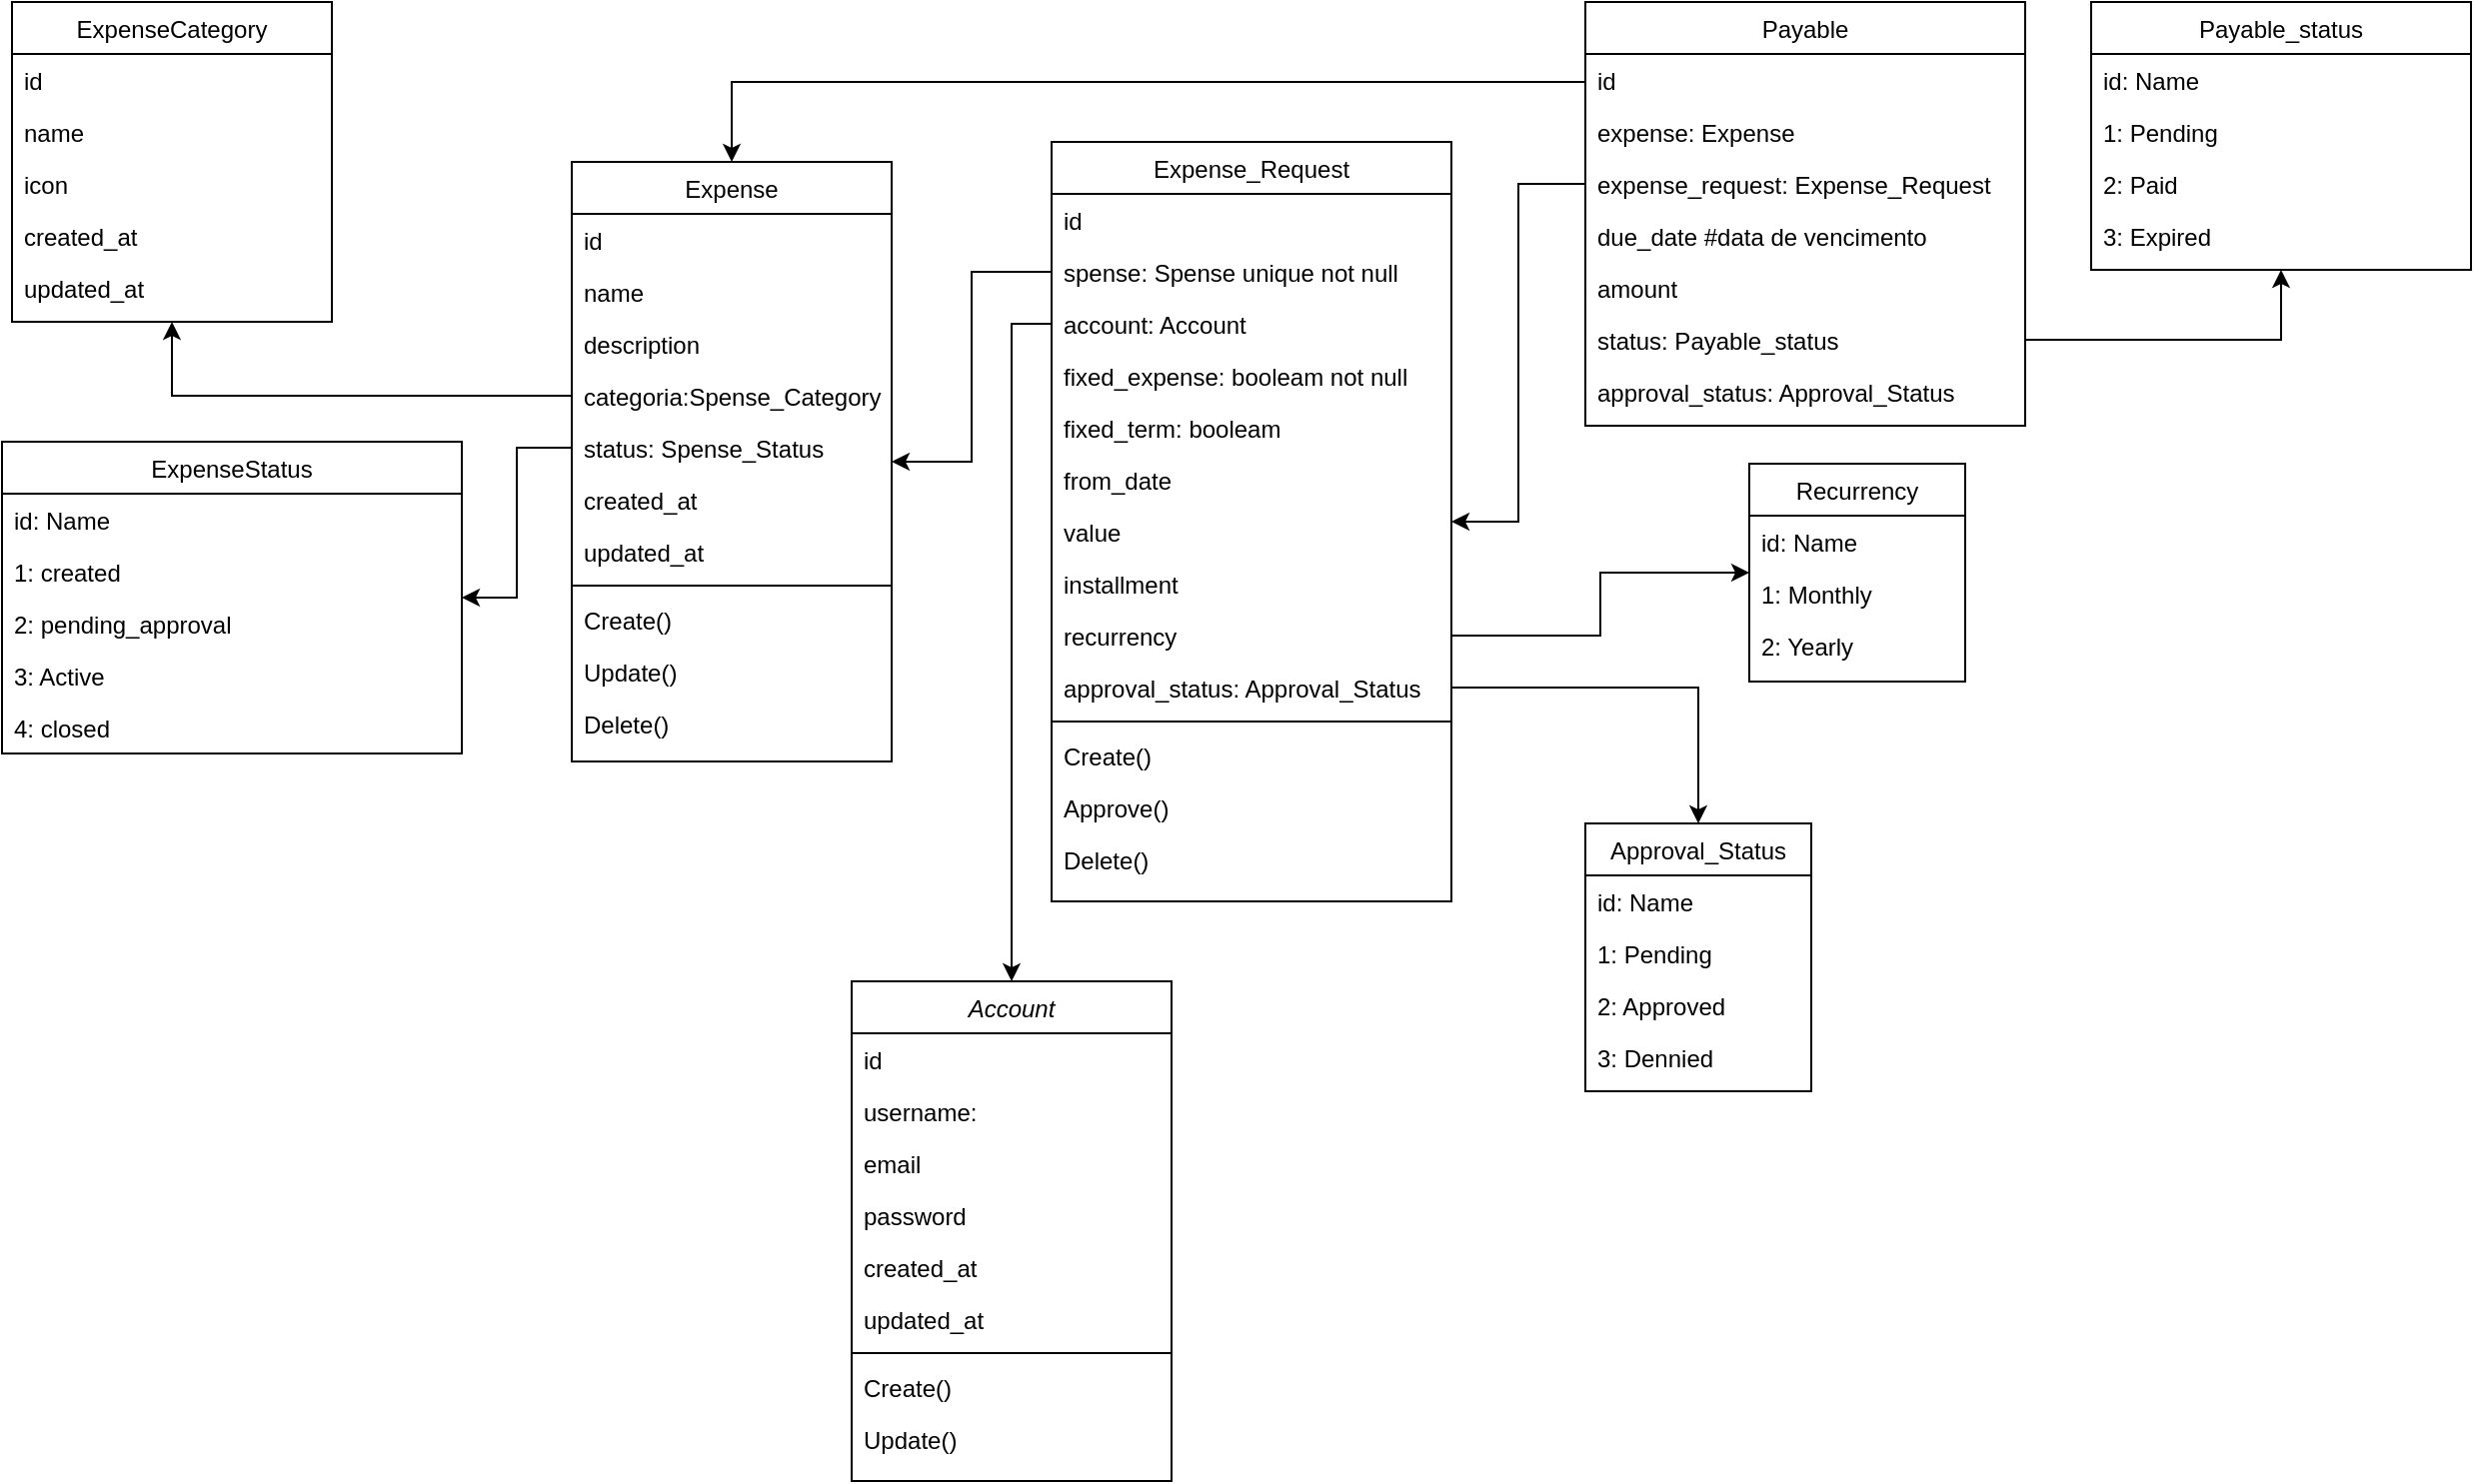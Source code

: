 <mxfile version="26.0.16">
  <diagram id="C5RBs43oDa-KdzZeNtuy" name="Page-1">
    <mxGraphModel dx="765" dy="456" grid="1" gridSize="10" guides="1" tooltips="1" connect="1" arrows="1" fold="1" page="1" pageScale="1" pageWidth="827" pageHeight="1169" math="0" shadow="0">
      <root>
        <mxCell id="WIyWlLk6GJQsqaUBKTNV-0" />
        <mxCell id="WIyWlLk6GJQsqaUBKTNV-1" parent="WIyWlLk6GJQsqaUBKTNV-0" />
        <mxCell id="zkfFHV4jXpPFQw0GAbJ--0" value="Account" style="swimlane;fontStyle=2;align=center;verticalAlign=top;childLayout=stackLayout;horizontal=1;startSize=26;horizontalStack=0;resizeParent=1;resizeLast=0;collapsible=1;marginBottom=0;rounded=0;shadow=0;strokeWidth=1;" parent="WIyWlLk6GJQsqaUBKTNV-1" vertex="1">
          <mxGeometry x="460" y="530" width="160" height="250" as="geometry">
            <mxRectangle x="70" y="480" width="160" height="26" as="alternateBounds" />
          </mxGeometry>
        </mxCell>
        <mxCell id="zkfFHV4jXpPFQw0GAbJ--1" value="id" style="text;align=left;verticalAlign=top;spacingLeft=4;spacingRight=4;overflow=hidden;rotatable=0;points=[[0,0.5],[1,0.5]];portConstraint=eastwest;" parent="zkfFHV4jXpPFQw0GAbJ--0" vertex="1">
          <mxGeometry y="26" width="160" height="26" as="geometry" />
        </mxCell>
        <mxCell id="zkfFHV4jXpPFQw0GAbJ--2" value="username:" style="text;align=left;verticalAlign=top;spacingLeft=4;spacingRight=4;overflow=hidden;rotatable=0;points=[[0,0.5],[1,0.5]];portConstraint=eastwest;rounded=0;shadow=0;html=0;" parent="zkfFHV4jXpPFQw0GAbJ--0" vertex="1">
          <mxGeometry y="52" width="160" height="26" as="geometry" />
        </mxCell>
        <mxCell id="zkfFHV4jXpPFQw0GAbJ--3" value="email" style="text;align=left;verticalAlign=top;spacingLeft=4;spacingRight=4;overflow=hidden;rotatable=0;points=[[0,0.5],[1,0.5]];portConstraint=eastwest;rounded=0;shadow=0;html=0;" parent="zkfFHV4jXpPFQw0GAbJ--0" vertex="1">
          <mxGeometry y="78" width="160" height="26" as="geometry" />
        </mxCell>
        <mxCell id="zkfFHV4jXpPFQw0GAbJ--5" value="password" style="text;align=left;verticalAlign=top;spacingLeft=4;spacingRight=4;overflow=hidden;rotatable=0;points=[[0,0.5],[1,0.5]];portConstraint=eastwest;" parent="zkfFHV4jXpPFQw0GAbJ--0" vertex="1">
          <mxGeometry y="104" width="160" height="26" as="geometry" />
        </mxCell>
        <mxCell id="mx2U4XrMSCrhuWmnTMc3-14" value="created_at" style="text;align=left;verticalAlign=top;spacingLeft=4;spacingRight=4;overflow=hidden;rotatable=0;points=[[0,0.5],[1,0.5]];portConstraint=eastwest;" parent="zkfFHV4jXpPFQw0GAbJ--0" vertex="1">
          <mxGeometry y="130" width="160" height="26" as="geometry" />
        </mxCell>
        <mxCell id="mx2U4XrMSCrhuWmnTMc3-13" value="updated_at" style="text;align=left;verticalAlign=top;spacingLeft=4;spacingRight=4;overflow=hidden;rotatable=0;points=[[0,0.5],[1,0.5]];portConstraint=eastwest;" parent="zkfFHV4jXpPFQw0GAbJ--0" vertex="1">
          <mxGeometry y="156" width="160" height="26" as="geometry" />
        </mxCell>
        <mxCell id="zkfFHV4jXpPFQw0GAbJ--4" value="" style="line;html=1;strokeWidth=1;align=left;verticalAlign=middle;spacingTop=-1;spacingLeft=3;spacingRight=3;rotatable=0;labelPosition=right;points=[];portConstraint=eastwest;" parent="zkfFHV4jXpPFQw0GAbJ--0" vertex="1">
          <mxGeometry y="182" width="160" height="8" as="geometry" />
        </mxCell>
        <mxCell id="6K_JBQKOD2oM8bFAcc76-9" value="Create()" style="text;align=left;verticalAlign=top;spacingLeft=4;spacingRight=4;overflow=hidden;rotatable=0;points=[[0,0.5],[1,0.5]];portConstraint=eastwest;" parent="zkfFHV4jXpPFQw0GAbJ--0" vertex="1">
          <mxGeometry y="190" width="160" height="26" as="geometry" />
        </mxCell>
        <mxCell id="6K_JBQKOD2oM8bFAcc76-3" value="Update()" style="text;align=left;verticalAlign=top;spacingLeft=4;spacingRight=4;overflow=hidden;rotatable=0;points=[[0,0.5],[1,0.5]];portConstraint=eastwest;rounded=0;shadow=0;html=0;" parent="zkfFHV4jXpPFQw0GAbJ--0" vertex="1">
          <mxGeometry y="216" width="160" height="26" as="geometry" />
        </mxCell>
        <mxCell id="zkfFHV4jXpPFQw0GAbJ--17" value="Expense" style="swimlane;fontStyle=0;align=center;verticalAlign=top;childLayout=stackLayout;horizontal=1;startSize=26;horizontalStack=0;resizeParent=1;resizeLast=0;collapsible=1;marginBottom=0;rounded=0;shadow=0;strokeWidth=1;" parent="WIyWlLk6GJQsqaUBKTNV-1" vertex="1">
          <mxGeometry x="320" y="120" width="160" height="300" as="geometry">
            <mxRectangle x="550" y="140" width="160" height="26" as="alternateBounds" />
          </mxGeometry>
        </mxCell>
        <mxCell id="zkfFHV4jXpPFQw0GAbJ--18" value="id" style="text;align=left;verticalAlign=top;spacingLeft=4;spacingRight=4;overflow=hidden;rotatable=0;points=[[0,0.5],[1,0.5]];portConstraint=eastwest;" parent="zkfFHV4jXpPFQw0GAbJ--17" vertex="1">
          <mxGeometry y="26" width="160" height="26" as="geometry" />
        </mxCell>
        <mxCell id="zkfFHV4jXpPFQw0GAbJ--19" value="name" style="text;align=left;verticalAlign=top;spacingLeft=4;spacingRight=4;overflow=hidden;rotatable=0;points=[[0,0.5],[1,0.5]];portConstraint=eastwest;rounded=0;shadow=0;html=0;" parent="zkfFHV4jXpPFQw0GAbJ--17" vertex="1">
          <mxGeometry y="52" width="160" height="26" as="geometry" />
        </mxCell>
        <mxCell id="KyPs0b00EE-XNdc4qA2e-38" value="description" style="text;align=left;verticalAlign=top;spacingLeft=4;spacingRight=4;overflow=hidden;rotatable=0;points=[[0,0.5],[1,0.5]];portConstraint=eastwest;rounded=0;shadow=0;html=0;" parent="zkfFHV4jXpPFQw0GAbJ--17" vertex="1">
          <mxGeometry y="78" width="160" height="26" as="geometry" />
        </mxCell>
        <mxCell id="zkfFHV4jXpPFQw0GAbJ--22" value="categoria:Spense_Category" style="text;align=left;verticalAlign=top;spacingLeft=4;spacingRight=4;overflow=hidden;rotatable=0;points=[[0,0.5],[1,0.5]];portConstraint=eastwest;rounded=0;shadow=0;html=0;" parent="zkfFHV4jXpPFQw0GAbJ--17" vertex="1">
          <mxGeometry y="104" width="160" height="26" as="geometry" />
        </mxCell>
        <mxCell id="KyPs0b00EE-XNdc4qA2e-37" value="status: Spense_Status" style="text;align=left;verticalAlign=top;spacingLeft=4;spacingRight=4;overflow=hidden;rotatable=0;points=[[0,0.5],[1,0.5]];portConstraint=eastwest;" parent="zkfFHV4jXpPFQw0GAbJ--17" vertex="1">
          <mxGeometry y="130" width="160" height="26" as="geometry" />
        </mxCell>
        <mxCell id="mx2U4XrMSCrhuWmnTMc3-15" value="created_at" style="text;align=left;verticalAlign=top;spacingLeft=4;spacingRight=4;overflow=hidden;rotatable=0;points=[[0,0.5],[1,0.5]];portConstraint=eastwest;" parent="zkfFHV4jXpPFQw0GAbJ--17" vertex="1">
          <mxGeometry y="156" width="160" height="26" as="geometry" />
        </mxCell>
        <mxCell id="mx2U4XrMSCrhuWmnTMc3-16" value="updated_at" style="text;align=left;verticalAlign=top;spacingLeft=4;spacingRight=4;overflow=hidden;rotatable=0;points=[[0,0.5],[1,0.5]];portConstraint=eastwest;" parent="zkfFHV4jXpPFQw0GAbJ--17" vertex="1">
          <mxGeometry y="182" width="160" height="26" as="geometry" />
        </mxCell>
        <mxCell id="zkfFHV4jXpPFQw0GAbJ--23" value="" style="line;html=1;strokeWidth=1;align=left;verticalAlign=middle;spacingTop=-1;spacingLeft=3;spacingRight=3;rotatable=0;labelPosition=right;points=[];portConstraint=eastwest;" parent="zkfFHV4jXpPFQw0GAbJ--17" vertex="1">
          <mxGeometry y="208" width="160" height="8" as="geometry" />
        </mxCell>
        <mxCell id="mx2U4XrMSCrhuWmnTMc3-17" value="Create()" style="text;align=left;verticalAlign=top;spacingLeft=4;spacingRight=4;overflow=hidden;rotatable=0;points=[[0,0.5],[1,0.5]];portConstraint=eastwest;" parent="zkfFHV4jXpPFQw0GAbJ--17" vertex="1">
          <mxGeometry y="216" width="160" height="26" as="geometry" />
        </mxCell>
        <mxCell id="mx2U4XrMSCrhuWmnTMc3-18" value="Update()" style="text;align=left;verticalAlign=top;spacingLeft=4;spacingRight=4;overflow=hidden;rotatable=0;points=[[0,0.5],[1,0.5]];portConstraint=eastwest;rounded=0;shadow=0;html=0;" parent="zkfFHV4jXpPFQw0GAbJ--17" vertex="1">
          <mxGeometry y="242" width="160" height="26" as="geometry" />
        </mxCell>
        <mxCell id="KyPs0b00EE-XNdc4qA2e-35" value="Delete()" style="text;align=left;verticalAlign=top;spacingLeft=4;spacingRight=4;overflow=hidden;rotatable=0;points=[[0,0.5],[1,0.5]];portConstraint=eastwest;rounded=0;shadow=0;html=0;" parent="zkfFHV4jXpPFQw0GAbJ--17" vertex="1">
          <mxGeometry y="268" width="160" height="26" as="geometry" />
        </mxCell>
        <mxCell id="mx2U4XrMSCrhuWmnTMc3-0" value="ExpenseCategory" style="swimlane;fontStyle=0;align=center;verticalAlign=top;childLayout=stackLayout;horizontal=1;startSize=26;horizontalStack=0;resizeParent=1;resizeLast=0;collapsible=1;marginBottom=0;rounded=0;shadow=0;strokeWidth=1;" parent="WIyWlLk6GJQsqaUBKTNV-1" vertex="1">
          <mxGeometry x="40" y="40" width="160" height="160" as="geometry">
            <mxRectangle x="550" y="140" width="160" height="26" as="alternateBounds" />
          </mxGeometry>
        </mxCell>
        <mxCell id="KyPs0b00EE-XNdc4qA2e-6" value="id" style="text;align=left;verticalAlign=top;spacingLeft=4;spacingRight=4;overflow=hidden;rotatable=0;points=[[0,0.5],[1,0.5]];portConstraint=eastwest;" parent="mx2U4XrMSCrhuWmnTMc3-0" vertex="1">
          <mxGeometry y="26" width="160" height="26" as="geometry" />
        </mxCell>
        <mxCell id="KyPs0b00EE-XNdc4qA2e-9" value="name" style="text;align=left;verticalAlign=top;spacingLeft=4;spacingRight=4;overflow=hidden;rotatable=0;points=[[0,0.5],[1,0.5]];portConstraint=eastwest;" parent="mx2U4XrMSCrhuWmnTMc3-0" vertex="1">
          <mxGeometry y="52" width="160" height="26" as="geometry" />
        </mxCell>
        <mxCell id="KyPs0b00EE-XNdc4qA2e-10" value="icon" style="text;align=left;verticalAlign=top;spacingLeft=4;spacingRight=4;overflow=hidden;rotatable=0;points=[[0,0.5],[1,0.5]];portConstraint=eastwest;" parent="mx2U4XrMSCrhuWmnTMc3-0" vertex="1">
          <mxGeometry y="78" width="160" height="26" as="geometry" />
        </mxCell>
        <mxCell id="KyPs0b00EE-XNdc4qA2e-12" value="created_at" style="text;align=left;verticalAlign=top;spacingLeft=4;spacingRight=4;overflow=hidden;rotatable=0;points=[[0,0.5],[1,0.5]];portConstraint=eastwest;" parent="mx2U4XrMSCrhuWmnTMc3-0" vertex="1">
          <mxGeometry y="104" width="160" height="26" as="geometry" />
        </mxCell>
        <mxCell id="KyPs0b00EE-XNdc4qA2e-13" value="updated_at" style="text;align=left;verticalAlign=top;spacingLeft=4;spacingRight=4;overflow=hidden;rotatable=0;points=[[0,0.5],[1,0.5]];portConstraint=eastwest;" parent="mx2U4XrMSCrhuWmnTMc3-0" vertex="1">
          <mxGeometry y="130" width="160" height="26" as="geometry" />
        </mxCell>
        <mxCell id="mx2U4XrMSCrhuWmnTMc3-12" style="edgeStyle=orthogonalEdgeStyle;rounded=0;orthogonalLoop=1;jettySize=auto;html=1;exitX=0;exitY=0.5;exitDx=0;exitDy=0;" parent="WIyWlLk6GJQsqaUBKTNV-1" source="zkfFHV4jXpPFQw0GAbJ--22" target="mx2U4XrMSCrhuWmnTMc3-0" edge="1">
          <mxGeometry relative="1" as="geometry">
            <mxPoint x="360" y="-70" as="targetPoint" />
          </mxGeometry>
        </mxCell>
        <mxCell id="mx2U4XrMSCrhuWmnTMc3-41" value="ExpenseStatus" style="swimlane;fontStyle=0;align=center;verticalAlign=top;childLayout=stackLayout;horizontal=1;startSize=26;horizontalStack=0;resizeParent=1;resizeLast=0;collapsible=1;marginBottom=0;rounded=0;shadow=0;strokeWidth=1;" parent="WIyWlLk6GJQsqaUBKTNV-1" vertex="1">
          <mxGeometry x="35" y="260" width="230" height="156" as="geometry">
            <mxRectangle x="550" y="140" width="160" height="26" as="alternateBounds" />
          </mxGeometry>
        </mxCell>
        <mxCell id="KyPs0b00EE-XNdc4qA2e-34" value="id: Name" style="text;align=left;verticalAlign=top;spacingLeft=4;spacingRight=4;overflow=hidden;rotatable=0;points=[[0,0.5],[1,0.5]];portConstraint=eastwest;" parent="mx2U4XrMSCrhuWmnTMc3-41" vertex="1">
          <mxGeometry y="26" width="230" height="26" as="geometry" />
        </mxCell>
        <mxCell id="mx2U4XrMSCrhuWmnTMc3-43" value="1: created" style="text;align=left;verticalAlign=top;spacingLeft=4;spacingRight=4;overflow=hidden;rotatable=0;points=[[0,0.5],[1,0.5]];portConstraint=eastwest;" parent="mx2U4XrMSCrhuWmnTMc3-41" vertex="1">
          <mxGeometry y="52" width="230" height="26" as="geometry" />
        </mxCell>
        <mxCell id="KyPs0b00EE-XNdc4qA2e-0" value="2: pending_approval" style="text;align=left;verticalAlign=top;spacingLeft=4;spacingRight=4;overflow=hidden;rotatable=0;points=[[0,0.5],[1,0.5]];portConstraint=eastwest;" parent="mx2U4XrMSCrhuWmnTMc3-41" vertex="1">
          <mxGeometry y="78" width="230" height="26" as="geometry" />
        </mxCell>
        <mxCell id="KyPs0b00EE-XNdc4qA2e-1" value="3: Active" style="text;align=left;verticalAlign=top;spacingLeft=4;spacingRight=4;overflow=hidden;rotatable=0;points=[[0,0.5],[1,0.5]];portConstraint=eastwest;" parent="mx2U4XrMSCrhuWmnTMc3-41" vertex="1">
          <mxGeometry y="104" width="230" height="26" as="geometry" />
        </mxCell>
        <mxCell id="KyPs0b00EE-XNdc4qA2e-2" value="4: closed" style="text;align=left;verticalAlign=top;spacingLeft=4;spacingRight=4;overflow=hidden;rotatable=0;points=[[0,0.5],[1,0.5]];portConstraint=eastwest;" parent="mx2U4XrMSCrhuWmnTMc3-41" vertex="1">
          <mxGeometry y="130" width="230" height="26" as="geometry" />
        </mxCell>
        <mxCell id="mx2U4XrMSCrhuWmnTMc3-46" value="Expense_Request" style="swimlane;fontStyle=0;align=center;verticalAlign=top;childLayout=stackLayout;horizontal=1;startSize=26;horizontalStack=0;resizeParent=1;resizeLast=0;collapsible=1;marginBottom=0;rounded=0;shadow=0;strokeWidth=1;" parent="WIyWlLk6GJQsqaUBKTNV-1" vertex="1">
          <mxGeometry x="560" y="110" width="200" height="380" as="geometry">
            <mxRectangle x="550" y="140" width="160" height="26" as="alternateBounds" />
          </mxGeometry>
        </mxCell>
        <mxCell id="mx2U4XrMSCrhuWmnTMc3-47" value="id" style="text;align=left;verticalAlign=top;spacingLeft=4;spacingRight=4;overflow=hidden;rotatable=0;points=[[0,0.5],[1,0.5]];portConstraint=eastwest;" parent="mx2U4XrMSCrhuWmnTMc3-46" vertex="1">
          <mxGeometry y="26" width="200" height="26" as="geometry" />
        </mxCell>
        <mxCell id="mx2U4XrMSCrhuWmnTMc3-48" value="spense: Spense unique not null" style="text;align=left;verticalAlign=top;spacingLeft=4;spacingRight=4;overflow=hidden;rotatable=0;points=[[0,0.5],[1,0.5]];portConstraint=eastwest;" parent="mx2U4XrMSCrhuWmnTMc3-46" vertex="1">
          <mxGeometry y="52" width="200" height="26" as="geometry" />
        </mxCell>
        <mxCell id="mx2U4XrMSCrhuWmnTMc3-45" value="account: Account" style="text;align=left;verticalAlign=top;spacingLeft=4;spacingRight=4;overflow=hidden;rotatable=0;points=[[0,0.5],[1,0.5]];portConstraint=eastwest;" parent="mx2U4XrMSCrhuWmnTMc3-46" vertex="1">
          <mxGeometry y="78" width="200" height="26" as="geometry" />
        </mxCell>
        <mxCell id="KyPs0b00EE-XNdc4qA2e-51" value="fixed_expense: booleam not null" style="text;align=left;verticalAlign=top;spacingLeft=4;spacingRight=4;overflow=hidden;rotatable=0;points=[[0,0.5],[1,0.5]];portConstraint=eastwest;" parent="mx2U4XrMSCrhuWmnTMc3-46" vertex="1">
          <mxGeometry y="104" width="200" height="26" as="geometry" />
        </mxCell>
        <mxCell id="KyPs0b00EE-XNdc4qA2e-42" value="fixed_term: booleam" style="text;align=left;verticalAlign=top;spacingLeft=4;spacingRight=4;overflow=hidden;rotatable=0;points=[[0,0.5],[1,0.5]];portConstraint=eastwest;" parent="mx2U4XrMSCrhuWmnTMc3-46" vertex="1">
          <mxGeometry y="130" width="200" height="26" as="geometry" />
        </mxCell>
        <mxCell id="KyPs0b00EE-XNdc4qA2e-14" value="from_date" style="text;align=left;verticalAlign=top;spacingLeft=4;spacingRight=4;overflow=hidden;rotatable=0;points=[[0,0.5],[1,0.5]];portConstraint=eastwest;" parent="mx2U4XrMSCrhuWmnTMc3-46" vertex="1">
          <mxGeometry y="156" width="200" height="26" as="geometry" />
        </mxCell>
        <mxCell id="zkfFHV4jXpPFQw0GAbJ--20" value="value" style="text;align=left;verticalAlign=top;spacingLeft=4;spacingRight=4;overflow=hidden;rotatable=0;points=[[0,0.5],[1,0.5]];portConstraint=eastwest;rounded=0;shadow=0;html=0;" parent="mx2U4XrMSCrhuWmnTMc3-46" vertex="1">
          <mxGeometry y="182" width="200" height="26" as="geometry" />
        </mxCell>
        <mxCell id="1Ty1p24P1l5gxUcfgr6E-1" value="installment" style="text;align=left;verticalAlign=top;spacingLeft=4;spacingRight=4;overflow=hidden;rotatable=0;points=[[0,0.5],[1,0.5]];portConstraint=eastwest;" vertex="1" parent="mx2U4XrMSCrhuWmnTMc3-46">
          <mxGeometry y="208" width="200" height="26" as="geometry" />
        </mxCell>
        <mxCell id="KyPs0b00EE-XNdc4qA2e-15" value="recurrency" style="text;align=left;verticalAlign=top;spacingLeft=4;spacingRight=4;overflow=hidden;rotatable=0;points=[[0,0.5],[1,0.5]];portConstraint=eastwest;" parent="mx2U4XrMSCrhuWmnTMc3-46" vertex="1">
          <mxGeometry y="234" width="200" height="26" as="geometry" />
        </mxCell>
        <mxCell id="KyPs0b00EE-XNdc4qA2e-18" value="approval_status: Approval_Status" style="text;align=left;verticalAlign=top;spacingLeft=4;spacingRight=4;overflow=hidden;rotatable=0;points=[[0,0.5],[1,0.5]];portConstraint=eastwest;" parent="mx2U4XrMSCrhuWmnTMc3-46" vertex="1">
          <mxGeometry y="260" width="200" height="26" as="geometry" />
        </mxCell>
        <mxCell id="KyPs0b00EE-XNdc4qA2e-30" value="" style="line;html=1;strokeWidth=1;align=left;verticalAlign=middle;spacingTop=-1;spacingLeft=3;spacingRight=3;rotatable=0;labelPosition=right;points=[];portConstraint=eastwest;" parent="mx2U4XrMSCrhuWmnTMc3-46" vertex="1">
          <mxGeometry y="286" width="200" height="8" as="geometry" />
        </mxCell>
        <mxCell id="KyPs0b00EE-XNdc4qA2e-31" value="Create()" style="text;align=left;verticalAlign=top;spacingLeft=4;spacingRight=4;overflow=hidden;rotatable=0;points=[[0,0.5],[1,0.5]];portConstraint=eastwest;" parent="mx2U4XrMSCrhuWmnTMc3-46" vertex="1">
          <mxGeometry y="294" width="200" height="26" as="geometry" />
        </mxCell>
        <mxCell id="KyPs0b00EE-XNdc4qA2e-32" value="Approve()" style="text;align=left;verticalAlign=top;spacingLeft=4;spacingRight=4;overflow=hidden;rotatable=0;points=[[0,0.5],[1,0.5]];portConstraint=eastwest;rounded=0;shadow=0;html=0;" parent="mx2U4XrMSCrhuWmnTMc3-46" vertex="1">
          <mxGeometry y="320" width="200" height="26" as="geometry" />
        </mxCell>
        <mxCell id="KyPs0b00EE-XNdc4qA2e-36" value="Delete()" style="text;align=left;verticalAlign=top;spacingLeft=4;spacingRight=4;overflow=hidden;rotatable=0;points=[[0,0.5],[1,0.5]];portConstraint=eastwest;rounded=0;shadow=0;html=0;" parent="mx2U4XrMSCrhuWmnTMc3-46" vertex="1">
          <mxGeometry y="346" width="200" height="26" as="geometry" />
        </mxCell>
        <mxCell id="KyPs0b00EE-XNdc4qA2e-3" style="edgeStyle=orthogonalEdgeStyle;rounded=0;orthogonalLoop=1;jettySize=auto;html=1;" parent="WIyWlLk6GJQsqaUBKTNV-1" source="KyPs0b00EE-XNdc4qA2e-37" target="mx2U4XrMSCrhuWmnTMc3-41" edge="1">
          <mxGeometry relative="1" as="geometry" />
        </mxCell>
        <mxCell id="KyPs0b00EE-XNdc4qA2e-19" value="Approval_Status" style="swimlane;fontStyle=0;align=center;verticalAlign=top;childLayout=stackLayout;horizontal=1;startSize=26;horizontalStack=0;resizeParent=1;resizeLast=0;collapsible=1;marginBottom=0;rounded=0;shadow=0;strokeWidth=1;" parent="WIyWlLk6GJQsqaUBKTNV-1" vertex="1">
          <mxGeometry x="827" y="451" width="113" height="134" as="geometry">
            <mxRectangle x="550" y="140" width="160" height="26" as="alternateBounds" />
          </mxGeometry>
        </mxCell>
        <mxCell id="KyPs0b00EE-XNdc4qA2e-33" value="id: Name" style="text;align=left;verticalAlign=top;spacingLeft=4;spacingRight=4;overflow=hidden;rotatable=0;points=[[0,0.5],[1,0.5]];portConstraint=eastwest;" parent="KyPs0b00EE-XNdc4qA2e-19" vertex="1">
          <mxGeometry y="26" width="113" height="26" as="geometry" />
        </mxCell>
        <mxCell id="KyPs0b00EE-XNdc4qA2e-27" value="1: Pending" style="text;align=left;verticalAlign=top;spacingLeft=4;spacingRight=4;overflow=hidden;rotatable=0;points=[[0,0.5],[1,0.5]];portConstraint=eastwest;" parent="KyPs0b00EE-XNdc4qA2e-19" vertex="1">
          <mxGeometry y="52" width="113" height="26" as="geometry" />
        </mxCell>
        <mxCell id="KyPs0b00EE-XNdc4qA2e-21" value="2: Approved" style="text;align=left;verticalAlign=top;spacingLeft=4;spacingRight=4;overflow=hidden;rotatable=0;points=[[0,0.5],[1,0.5]];portConstraint=eastwest;" parent="KyPs0b00EE-XNdc4qA2e-19" vertex="1">
          <mxGeometry y="78" width="113" height="26" as="geometry" />
        </mxCell>
        <mxCell id="KyPs0b00EE-XNdc4qA2e-22" value="3: Dennied" style="text;align=left;verticalAlign=top;spacingLeft=4;spacingRight=4;overflow=hidden;rotatable=0;points=[[0,0.5],[1,0.5]];portConstraint=eastwest;" parent="KyPs0b00EE-XNdc4qA2e-19" vertex="1">
          <mxGeometry y="104" width="113" height="26" as="geometry" />
        </mxCell>
        <mxCell id="KyPs0b00EE-XNdc4qA2e-28" style="edgeStyle=orthogonalEdgeStyle;rounded=0;orthogonalLoop=1;jettySize=auto;html=1;" parent="WIyWlLk6GJQsqaUBKTNV-1" source="KyPs0b00EE-XNdc4qA2e-18" target="KyPs0b00EE-XNdc4qA2e-19" edge="1">
          <mxGeometry relative="1" as="geometry" />
        </mxCell>
        <mxCell id="KyPs0b00EE-XNdc4qA2e-29" style="edgeStyle=orthogonalEdgeStyle;rounded=0;orthogonalLoop=1;jettySize=auto;html=1;" parent="WIyWlLk6GJQsqaUBKTNV-1" source="mx2U4XrMSCrhuWmnTMc3-48" target="zkfFHV4jXpPFQw0GAbJ--17" edge="1">
          <mxGeometry relative="1" as="geometry" />
        </mxCell>
        <mxCell id="KyPs0b00EE-XNdc4qA2e-46" style="edgeStyle=orthogonalEdgeStyle;rounded=0;orthogonalLoop=1;jettySize=auto;html=1;exitX=0;exitY=0.5;exitDx=0;exitDy=0;entryX=0.5;entryY=0;entryDx=0;entryDy=0;" parent="WIyWlLk6GJQsqaUBKTNV-1" source="mx2U4XrMSCrhuWmnTMc3-45" target="zkfFHV4jXpPFQw0GAbJ--0" edge="1">
          <mxGeometry relative="1" as="geometry">
            <Array as="points">
              <mxPoint x="540" y="201" />
            </Array>
            <mxPoint x="620" y="224" as="sourcePoint" />
          </mxGeometry>
        </mxCell>
        <mxCell id="1Ty1p24P1l5gxUcfgr6E-32" style="edgeStyle=orthogonalEdgeStyle;rounded=0;orthogonalLoop=1;jettySize=auto;html=1;" edge="1" parent="WIyWlLk6GJQsqaUBKTNV-1" source="1Ty1p24P1l5gxUcfgr6E-19" target="mx2U4XrMSCrhuWmnTMc3-46">
          <mxGeometry relative="1" as="geometry" />
        </mxCell>
        <mxCell id="1Ty1p24P1l5gxUcfgr6E-16" value="Payable" style="swimlane;fontStyle=0;align=center;verticalAlign=top;childLayout=stackLayout;horizontal=1;startSize=26;horizontalStack=0;resizeParent=1;resizeLast=0;collapsible=1;marginBottom=0;rounded=0;shadow=0;strokeWidth=1;" vertex="1" parent="WIyWlLk6GJQsqaUBKTNV-1">
          <mxGeometry x="827" y="40" width="220" height="212" as="geometry">
            <mxRectangle x="550" y="140" width="160" height="26" as="alternateBounds" />
          </mxGeometry>
        </mxCell>
        <mxCell id="1Ty1p24P1l5gxUcfgr6E-17" value="id" style="text;align=left;verticalAlign=top;spacingLeft=4;spacingRight=4;overflow=hidden;rotatable=0;points=[[0,0.5],[1,0.5]];portConstraint=eastwest;" vertex="1" parent="1Ty1p24P1l5gxUcfgr6E-16">
          <mxGeometry y="26" width="220" height="26" as="geometry" />
        </mxCell>
        <mxCell id="1Ty1p24P1l5gxUcfgr6E-18" value="expense: Expense" style="text;align=left;verticalAlign=top;spacingLeft=4;spacingRight=4;overflow=hidden;rotatable=0;points=[[0,0.5],[1,0.5]];portConstraint=eastwest;" vertex="1" parent="1Ty1p24P1l5gxUcfgr6E-16">
          <mxGeometry y="52" width="220" height="26" as="geometry" />
        </mxCell>
        <mxCell id="1Ty1p24P1l5gxUcfgr6E-19" value="expense_request: Expense_Request" style="text;align=left;verticalAlign=top;spacingLeft=4;spacingRight=4;overflow=hidden;rotatable=0;points=[[0,0.5],[1,0.5]];portConstraint=eastwest;" vertex="1" parent="1Ty1p24P1l5gxUcfgr6E-16">
          <mxGeometry y="78" width="220" height="26" as="geometry" />
        </mxCell>
        <mxCell id="1Ty1p24P1l5gxUcfgr6E-20" value="due_date #data de vencimento" style="text;align=left;verticalAlign=top;spacingLeft=4;spacingRight=4;overflow=hidden;rotatable=0;points=[[0,0.5],[1,0.5]];portConstraint=eastwest;" vertex="1" parent="1Ty1p24P1l5gxUcfgr6E-16">
          <mxGeometry y="104" width="220" height="26" as="geometry" />
        </mxCell>
        <mxCell id="1Ty1p24P1l5gxUcfgr6E-21" value="amount" style="text;align=left;verticalAlign=top;spacingLeft=4;spacingRight=4;overflow=hidden;rotatable=0;points=[[0,0.5],[1,0.5]];portConstraint=eastwest;rounded=0;shadow=0;html=0;" vertex="1" parent="1Ty1p24P1l5gxUcfgr6E-16">
          <mxGeometry y="130" width="220" height="26" as="geometry" />
        </mxCell>
        <mxCell id="1Ty1p24P1l5gxUcfgr6E-22" value="status: Payable_status" style="text;align=left;verticalAlign=top;spacingLeft=4;spacingRight=4;overflow=hidden;rotatable=0;points=[[0,0.5],[1,0.5]];portConstraint=eastwest;" vertex="1" parent="1Ty1p24P1l5gxUcfgr6E-16">
          <mxGeometry y="156" width="220" height="26" as="geometry" />
        </mxCell>
        <mxCell id="1Ty1p24P1l5gxUcfgr6E-26" value="approval_status: Approval_Status" style="text;align=left;verticalAlign=top;spacingLeft=4;spacingRight=4;overflow=hidden;rotatable=0;points=[[0,0.5],[1,0.5]];portConstraint=eastwest;" vertex="1" parent="1Ty1p24P1l5gxUcfgr6E-16">
          <mxGeometry y="182" width="220" height="26" as="geometry" />
        </mxCell>
        <mxCell id="1Ty1p24P1l5gxUcfgr6E-33" value="Payable_status" style="swimlane;fontStyle=0;align=center;verticalAlign=top;childLayout=stackLayout;horizontal=1;startSize=26;horizontalStack=0;resizeParent=1;resizeLast=0;collapsible=1;marginBottom=0;rounded=0;shadow=0;strokeWidth=1;" vertex="1" parent="WIyWlLk6GJQsqaUBKTNV-1">
          <mxGeometry x="1080" y="40" width="190" height="134" as="geometry">
            <mxRectangle x="550" y="140" width="160" height="26" as="alternateBounds" />
          </mxGeometry>
        </mxCell>
        <mxCell id="1Ty1p24P1l5gxUcfgr6E-34" value="id: Name" style="text;align=left;verticalAlign=top;spacingLeft=4;spacingRight=4;overflow=hidden;rotatable=0;points=[[0,0.5],[1,0.5]];portConstraint=eastwest;" vertex="1" parent="1Ty1p24P1l5gxUcfgr6E-33">
          <mxGeometry y="26" width="190" height="26" as="geometry" />
        </mxCell>
        <mxCell id="1Ty1p24P1l5gxUcfgr6E-35" value="1: Pending" style="text;align=left;verticalAlign=top;spacingLeft=4;spacingRight=4;overflow=hidden;rotatable=0;points=[[0,0.5],[1,0.5]];portConstraint=eastwest;" vertex="1" parent="1Ty1p24P1l5gxUcfgr6E-33">
          <mxGeometry y="52" width="190" height="26" as="geometry" />
        </mxCell>
        <mxCell id="1Ty1p24P1l5gxUcfgr6E-36" value="2: Paid" style="text;align=left;verticalAlign=top;spacingLeft=4;spacingRight=4;overflow=hidden;rotatable=0;points=[[0,0.5],[1,0.5]];portConstraint=eastwest;" vertex="1" parent="1Ty1p24P1l5gxUcfgr6E-33">
          <mxGeometry y="78" width="190" height="26" as="geometry" />
        </mxCell>
        <mxCell id="1Ty1p24P1l5gxUcfgr6E-37" value="3: Expired" style="text;align=left;verticalAlign=top;spacingLeft=4;spacingRight=4;overflow=hidden;rotatable=0;points=[[0,0.5],[1,0.5]];portConstraint=eastwest;" vertex="1" parent="1Ty1p24P1l5gxUcfgr6E-33">
          <mxGeometry y="104" width="190" height="26" as="geometry" />
        </mxCell>
        <mxCell id="1Ty1p24P1l5gxUcfgr6E-38" style="edgeStyle=orthogonalEdgeStyle;rounded=0;orthogonalLoop=1;jettySize=auto;html=1;" edge="1" parent="WIyWlLk6GJQsqaUBKTNV-1" source="1Ty1p24P1l5gxUcfgr6E-22" target="1Ty1p24P1l5gxUcfgr6E-33">
          <mxGeometry relative="1" as="geometry" />
        </mxCell>
        <mxCell id="1Ty1p24P1l5gxUcfgr6E-40" value="Recurrency" style="swimlane;fontStyle=0;align=center;verticalAlign=top;childLayout=stackLayout;horizontal=1;startSize=26;horizontalStack=0;resizeParent=1;resizeLast=0;collapsible=1;marginBottom=0;rounded=0;shadow=0;strokeWidth=1;" vertex="1" parent="WIyWlLk6GJQsqaUBKTNV-1">
          <mxGeometry x="909" y="271" width="108" height="109" as="geometry">
            <mxRectangle x="550" y="140" width="160" height="26" as="alternateBounds" />
          </mxGeometry>
        </mxCell>
        <mxCell id="1Ty1p24P1l5gxUcfgr6E-41" value="id: Name" style="text;align=left;verticalAlign=top;spacingLeft=4;spacingRight=4;overflow=hidden;rotatable=0;points=[[0,0.5],[1,0.5]];portConstraint=eastwest;" vertex="1" parent="1Ty1p24P1l5gxUcfgr6E-40">
          <mxGeometry y="26" width="108" height="26" as="geometry" />
        </mxCell>
        <mxCell id="1Ty1p24P1l5gxUcfgr6E-42" value="1: Monthly" style="text;align=left;verticalAlign=top;spacingLeft=4;spacingRight=4;overflow=hidden;rotatable=0;points=[[0,0.5],[1,0.5]];portConstraint=eastwest;" vertex="1" parent="1Ty1p24P1l5gxUcfgr6E-40">
          <mxGeometry y="52" width="108" height="26" as="geometry" />
        </mxCell>
        <mxCell id="1Ty1p24P1l5gxUcfgr6E-43" value="2: Yearly" style="text;align=left;verticalAlign=top;spacingLeft=4;spacingRight=4;overflow=hidden;rotatable=0;points=[[0,0.5],[1,0.5]];portConstraint=eastwest;" vertex="1" parent="1Ty1p24P1l5gxUcfgr6E-40">
          <mxGeometry y="78" width="108" height="26" as="geometry" />
        </mxCell>
        <mxCell id="1Ty1p24P1l5gxUcfgr6E-45" style="edgeStyle=orthogonalEdgeStyle;rounded=0;orthogonalLoop=1;jettySize=auto;html=1;" edge="1" parent="WIyWlLk6GJQsqaUBKTNV-1" source="KyPs0b00EE-XNdc4qA2e-15" target="1Ty1p24P1l5gxUcfgr6E-40">
          <mxGeometry relative="1" as="geometry" />
        </mxCell>
        <mxCell id="1Ty1p24P1l5gxUcfgr6E-46" style="edgeStyle=orthogonalEdgeStyle;rounded=0;orthogonalLoop=1;jettySize=auto;html=1;" edge="1" parent="WIyWlLk6GJQsqaUBKTNV-1" source="1Ty1p24P1l5gxUcfgr6E-17" target="zkfFHV4jXpPFQw0GAbJ--17">
          <mxGeometry relative="1" as="geometry">
            <Array as="points">
              <mxPoint x="400" y="80" />
            </Array>
          </mxGeometry>
        </mxCell>
      </root>
    </mxGraphModel>
  </diagram>
</mxfile>

